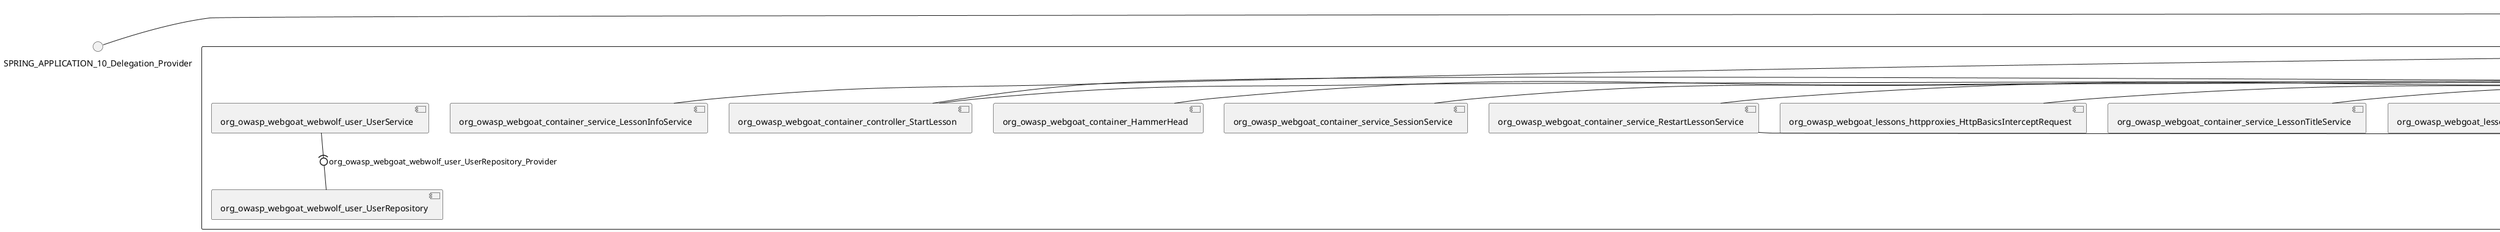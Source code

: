 @startuml
skinparam fixCircleLabelOverlapping true
skinparam componentStyle uml2
() SPRING_APPLICATION_10_Delegation_Provider
() SPRING_APPLICATION_11_Delegation_Provider
() SPRING_APPLICATION_12_Delegation_Provider
() SPRING_APPLICATION_13_Delegation_Provider
() SPRING_APPLICATION_14_Delegation_Provider
() SPRING_APPLICATION_15_Delegation_Provider
() SPRING_APPLICATION_16_Delegation_Provider
() SPRING_APPLICATION_2_Delegation_Provider
() SPRING_APPLICATION_3_Delegation_Provider
() SPRING_APPLICATION_4_Delegation_Provider
() SPRING_APPLICATION_5_Delegation_Provider
() SPRING_APPLICATION_6_Delegation_Provider
() SPRING_APPLICATION_7_Delegation_Provider
() SPRING_APPLICATION_8_Delegation_Provider
() SPRING_APPLICATION_9_Delegation_Provider
() SPRING_APPLICATION_BypassRestrictions_FieldRestrictions_POST_Delegation_Provider
() SPRING_APPLICATION_BypassRestrictions_frontendValidation_POST_Delegation_Provider
() SPRING_APPLICATION_ChromeDevTools_dummy_POST_Delegation_Provider
() SPRING_APPLICATION_ChromeDevTools_network_POST_Delegation_Provider
() SPRING_APPLICATION_CrossSiteScriptingStored_stored_xss_POST_Delegation_Provider
() SPRING_APPLICATION_CrossSiteScriptingStored_stored_xss_follow_up_POST_Delegation_Provider
() SPRING_APPLICATION_CrossSiteScripting_attack1_POST_Delegation_Provider
() SPRING_APPLICATION_CrossSiteScripting_attack3_POST_Delegation_Provider
() SPRING_APPLICATION_CrossSiteScripting_attack4_POST_Delegation_Provider
() SPRING_APPLICATION_CrossSiteScripting_attack5a_GET_Delegation_Provider
() SPRING_APPLICATION_CrossSiteScripting_attack6a_POST_Delegation_Provider
() SPRING_APPLICATION_CrossSiteScripting_dom_follow_up_POST_Delegation_Provider
() SPRING_APPLICATION_CrossSiteScripting_phone_home_xss_POST_Delegation_Provider
() SPRING_APPLICATION_CrossSiteScripting_quiz_GET_POST_Delegation_Provider
() SPRING_APPLICATION_Delegation_Provider
() SPRING_APPLICATION_GET_10_Delegation_Provider
() SPRING_APPLICATION_GET_11_Delegation_Provider
() SPRING_APPLICATION_GET_2_Delegation_Provider
() SPRING_APPLICATION_GET_3_Delegation_Provider
() SPRING_APPLICATION_GET_4_Delegation_Provider
() SPRING_APPLICATION_GET_5_Delegation_Provider
() SPRING_APPLICATION_GET_6_Delegation_Provider
() SPRING_APPLICATION_GET_7_Delegation_Provider
() SPRING_APPLICATION_GET_8_Delegation_Provider
() SPRING_APPLICATION_GET_9_Delegation_Provider
() SPRING_APPLICATION_GET_Delegation_Provider
() SPRING_APPLICATION_HtmlTampering_task_POST_Delegation_Provider
() SPRING_APPLICATION_HttpBasics_attack1_POST_Delegation_Provider
() SPRING_APPLICATION_HttpBasics_attack2_POST_Delegation_Provider
() SPRING_APPLICATION_IDOR_diff_attributes_POST_Delegation_Provider
() SPRING_APPLICATION_IDOR_login_POST_Delegation_Provider
() SPRING_APPLICATION_IDOR_profile_alt_path_POST_Delegation_Provider
() SPRING_APPLICATION_InsecureDeserialization_task_POST_Delegation_Provider
() SPRING_APPLICATION_InsecureLogin_Delegation_Provider
() SPRING_APPLICATION_JWT_decode_POST_Delegation_Provider
() SPRING_APPLICATION_JWT_jku_Delegation_Provider
() SPRING_APPLICATION_JWT_kid_Delegation_Provider
() SPRING_APPLICATION_JWT_quiz_GET_POST_Delegation_Provider
() SPRING_APPLICATION_JWT_refresh_Delegation_Provider
() SPRING_APPLICATION_JWT_secret_POST_Delegation_Provider
() SPRING_APPLICATION_JWT_votings_Delegation_Provider
() SPRING_APPLICATION_LogSpoofing_log_bleeding_POST_Delegation_Provider
() SPRING_APPLICATION_LogSpoofing_log_spoofing_POST_Delegation_Provider
() SPRING_APPLICATION_POST_10_Delegation_Provider
() SPRING_APPLICATION_POST_11_Delegation_Provider
() SPRING_APPLICATION_POST_12_Delegation_Provider
() SPRING_APPLICATION_POST_13_Delegation_Provider
() SPRING_APPLICATION_POST_14_Delegation_Provider
() SPRING_APPLICATION_POST_15_Delegation_Provider
() SPRING_APPLICATION_POST_16_Delegation_Provider
() SPRING_APPLICATION_POST_17_Delegation_Provider
() SPRING_APPLICATION_POST_18_Delegation_Provider
() SPRING_APPLICATION_POST_2_Delegation_Provider
() SPRING_APPLICATION_POST_3_Delegation_Provider
() SPRING_APPLICATION_POST_4_Delegation_Provider
() SPRING_APPLICATION_POST_5_Delegation_Provider
() SPRING_APPLICATION_POST_6_Delegation_Provider
() SPRING_APPLICATION_POST_7_Delegation_Provider
() SPRING_APPLICATION_POST_8_Delegation_Provider
() SPRING_APPLICATION_POST_9_Delegation_Provider
() SPRING_APPLICATION_POST_Delegation_Provider
() SPRING_APPLICATION_PUT_Delegation_Provider
() SPRING_APPLICATION_PasswordReset_ForgotPassword_create_password_reset_link_POST_Delegation_Provider
() SPRING_APPLICATION_PasswordReset_SecurityQuestions_POST_Delegation_Provider
() SPRING_APPLICATION_PasswordReset_reset_Delegation_Provider
() SPRING_APPLICATION_PasswordReset_simple_mail_reset_POST_Delegation_Provider
() SPRING_APPLICATION_PathTraversal_profile_picture_GET_Delegation_Provider
() SPRING_APPLICATION_PathTraversal_profile_picture_fix_GET_Delegation_Provider
() SPRING_APPLICATION_PathTraversal_profile_upload_POST_Delegation_Provider
() SPRING_APPLICATION_PathTraversal_profile_upload_fix_POST_Delegation_Provider
() SPRING_APPLICATION_PathTraversal_profile_upload_remove_user_input_POST_Delegation_Provider
() SPRING_APPLICATION_PathTraversal_random_POST_Delegation_Provider
() SPRING_APPLICATION_PathTraversal_random_picture_GET_Delegation_Provider
() SPRING_APPLICATION_PathTraversal_zip_slip_Delegation_Provider
() SPRING_APPLICATION_SSRF_task1_POST_Delegation_Provider
() SPRING_APPLICATION_SSRF_task2_POST_Delegation_Provider
() SPRING_APPLICATION_SecurePasswords_assignment_POST_Delegation_Provider
() SPRING_APPLICATION_SqlInjectionAdvanced_attack6a_POST_Delegation_Provider
() SPRING_APPLICATION_SqlInjectionAdvanced_attack6b_POST_Delegation_Provider
() SPRING_APPLICATION_SqlInjectionAdvanced_challenge_Login_POST_Delegation_Provider
() SPRING_APPLICATION_SqlInjectionAdvanced_challenge_PUT_Delegation_Provider
() SPRING_APPLICATION_SqlInjectionAdvanced_quiz_GET_POST_Delegation_Provider
() SPRING_APPLICATION_SqlInjectionMitigations_attack10a_POST_Delegation_Provider
() SPRING_APPLICATION_SqlInjectionMitigations_attack10b_POST_Delegation_Provider
() SPRING_APPLICATION_SqlInjectionMitigations_attack12a_POST_Delegation_Provider
() SPRING_APPLICATION_SqlInjectionMitigations_servers_GET_Delegation_Provider
() SPRING_APPLICATION_SqlInjection_assignment5a_POST_Delegation_Provider
() SPRING_APPLICATION_SqlInjection_assignment5b_POST_Delegation_Provider
() SPRING_APPLICATION_SqlInjection_attack10_POST_Delegation_Provider
() SPRING_APPLICATION_SqlInjection_attack2_POST_Delegation_Provider
() SPRING_APPLICATION_SqlInjection_attack3_POST_Delegation_Provider
() SPRING_APPLICATION_SqlInjection_attack4_POST_Delegation_Provider
() SPRING_APPLICATION_SqlInjection_attack5_POST_Delegation_Provider
() SPRING_APPLICATION_SqlInjection_attack8_POST_Delegation_Provider
() SPRING_APPLICATION_SqlInjection_attack9_POST_Delegation_Provider
() SPRING_APPLICATION_SqlOnlyInputValidationOnKeywords_attack_POST_Delegation_Provider
() SPRING_APPLICATION_SqlOnlyInputValidation_attack_POST_Delegation_Provider
() SPRING_APPLICATION_VulnerableComponents_attack1_POST_Delegation_Provider
() SPRING_APPLICATION_WebWolf_GET_Delegation_Provider
() SPRING_APPLICATION_WebWolf_landing_Delegation_Provider
() SPRING_APPLICATION_WebWolf_mail_Delegation_Provider
() SPRING_APPLICATION_challenge_1_POST_Delegation_Provider
() SPRING_APPLICATION_challenge_5_POST_Delegation_Provider
() SPRING_APPLICATION_challenge_7_Delegation_Provider
() SPRING_APPLICATION_challenge_8_Delegation_Provider
() SPRING_APPLICATION_challenge_logo_Delegation_Provider
() SPRING_APPLICATION_cia_quiz_GET_POST_Delegation_Provider
() SPRING_APPLICATION_clientSideFiltering_attack1_POST_Delegation_Provider
() SPRING_APPLICATION_clientSideFiltering_challenge_store_coupons_GET_Delegation_Provider
() SPRING_APPLICATION_clientSideFiltering_getItForFree_POST_Delegation_Provider
() SPRING_APPLICATION_clientSideFiltering_salaries_GET_Delegation_Provider
() SPRING_APPLICATION_crypto_encoding_basic_auth_POST_Delegation_Provider
() SPRING_APPLICATION_crypto_encoding_xor_POST_Delegation_Provider
() SPRING_APPLICATION_crypto_hashing_POST_Delegation_Provider
() SPRING_APPLICATION_crypto_secure_defaults_POST_Delegation_Provider
() SPRING_APPLICATION_crypto_signing_verify_POST_Delegation_Provider
() SPRING_APPLICATION_csrf_feedback_message_POST_Delegation_Provider
() SPRING_APPLICATION_csrf_review_POST_Delegation_Provider
() SPRING_APPLICATION_files_GET_Delegation_Provider
() SPRING_APPLICATION_fileupload_POST_Delegation_Provider
() SPRING_APPLICATION_jwt_Delegation_Provider
() SPRING_APPLICATION_landing_Delegation_Provider
() SPRING_APPLICATION_lesson_template_Delegation_Provider
() SPRING_APPLICATION_login_oauth_mvc_GET_Delegation_Provider
() SPRING_APPLICATION_mail_DELETE_GET_POST_Delegation_Provider
() SPRING_APPLICATION_register_mvc_POST_Delegation_Provider
() SPRING_APPLICATION_registration_GET_Delegation_Provider
() SPRING_APPLICATION_requests_GET_Delegation_Provider
() SPRING_APPLICATION_scoreboard_data_GET_Delegation_Provider
() SPRING_APPLICATION_server_directory_GET_Delegation_Provider
() SPRING_APPLICATION_service_debug_labels_mvc_Delegation_Provider
() SPRING_APPLICATION_service_lessonoverview_mvc_Delegation_Provider
() SPRING_APPLICATION_xxe_comments_GET_Delegation_Provider
rectangle System {
[org_owasp_webgoat_container_HammerHead] [[webgoat-webgoat.repository#_F4e7tEC-Ee-9VpkORLmShg]]
[org_owasp_webgoat_container_WebWolfRedirect] [[webgoat-webgoat.repository#_F4e7tEC-Ee-9VpkORLmShg]]
[org_owasp_webgoat_container_controller_StartLesson] [[webgoat-webgoat.repository#_F4e7tEC-Ee-9VpkORLmShg]]
[org_owasp_webgoat_container_controller_Welcome] [[webgoat-webgoat.repository#_F4e7tEC-Ee-9VpkORLmShg]]
[org_owasp_webgoat_container_i18n_PluginMessages_Provider] [[webgoat-webgoat.repository#_F4e7tEC-Ee-9VpkORLmShg]]
[org_owasp_webgoat_container_report_ReportCardController] [[webgoat-webgoat.repository#_F4e7tEC-Ee-9VpkORLmShg]]
[org_owasp_webgoat_container_service_EnvironmentService] [[webgoat-webgoat.repository#_F4e7tEC-Ee-9VpkORLmShg]]
[org_owasp_webgoat_container_service_HintService] [[webgoat-webgoat.repository#_F4e7tEC-Ee-9VpkORLmShg]]
[org_owasp_webgoat_container_service_LabelDebugService] [[webgoat-webgoat.repository#_F4e7tEC-Ee-9VpkORLmShg]]
[org_owasp_webgoat_container_service_LabelService] [[webgoat-webgoat.repository#_F4e7tEC-Ee-9VpkORLmShg]]
[org_owasp_webgoat_container_service_LessonInfoService] [[webgoat-webgoat.repository#_F4e7tEC-Ee-9VpkORLmShg]]
[org_owasp_webgoat_container_service_LessonMenuService] [[webgoat-webgoat.repository#_F4e7tEC-Ee-9VpkORLmShg]]
[org_owasp_webgoat_container_service_LessonProgressService] [[webgoat-webgoat.repository#_F4e7tEC-Ee-9VpkORLmShg]]
[org_owasp_webgoat_container_service_LessonTitleService] [[webgoat-webgoat.repository#_F4e7tEC-Ee-9VpkORLmShg]]
[org_owasp_webgoat_container_service_RestartLessonService] [[webgoat-webgoat.repository#_F4e7tEC-Ee-9VpkORLmShg]]
[org_owasp_webgoat_container_service_SessionService] [[webgoat-webgoat.repository#_F4e7tEC-Ee-9VpkORLmShg]]
[org_owasp_webgoat_container_session_UserSessionData_Provider] [[webgoat-webgoat.repository#_F4e7tEC-Ee-9VpkORLmShg]]
[org_owasp_webgoat_container_session_WebSession_Provider] [[webgoat-webgoat.repository#_F4e7tEC-Ee-9VpkORLmShg]]
[org_owasp_webgoat_container_users_RegistrationController] [[webgoat-webgoat.repository#_F4e7tEC-Ee-9VpkORLmShg]]
[org_owasp_webgoat_container_users_Scoreboard] [[webgoat-webgoat.repository#_F4e7tEC-Ee-9VpkORLmShg]]
[org_owasp_webgoat_container_users_UserProgressRepository] [[webgoat-webgoat.repository#_F4e7tEC-Ee-9VpkORLmShg]]
[org_owasp_webgoat_container_users_UserRepository] [[webgoat-webgoat.repository#_F4e7tEC-Ee-9VpkORLmShg]]
[org_owasp_webgoat_container_users_UserService] [[webgoat-webgoat.repository#_F4e7tEC-Ee-9VpkORLmShg]]
[org_owasp_webgoat_lessons_authbypass_VerifyAccount] [[webgoat-webgoat.repository#_F4e7tEC-Ee-9VpkORLmShg]]
[org_owasp_webgoat_lessons_bypassrestrictions_BypassRestrictionsFieldRestrictions] [[webgoat-webgoat.repository#_F4e7tEC-Ee-9VpkORLmShg]]
[org_owasp_webgoat_lessons_bypassrestrictions_BypassRestrictionsFrontendValidation] [[webgoat-webgoat.repository#_F4e7tEC-Ee-9VpkORLmShg]]
[org_owasp_webgoat_lessons_challenges_FlagController] [[webgoat-webgoat.repository#_F4e7tEC-Ee-9VpkORLmShg]]
[org_owasp_webgoat_lessons_challenges_challenge1_Assignment1] [[webgoat-webgoat.repository#_F4e7tEC-Ee-9VpkORLmShg]]
[org_owasp_webgoat_lessons_challenges_challenge1_ImageServlet] [[webgoat-webgoat.repository#_F4e7tEC-Ee-9VpkORLmShg]]
[org_owasp_webgoat_lessons_challenges_challenge5_Assignment5] [[webgoat-webgoat.repository#_F4e7tEC-Ee-9VpkORLmShg]]
[org_owasp_webgoat_lessons_challenges_challenge7_Assignment7] [[webgoat-webgoat.repository#_F4e7tEC-Ee-9VpkORLmShg]]
[org_owasp_webgoat_lessons_challenges_challenge8_Assignment8] [[webgoat-webgoat.repository#_F4e7tEC-Ee-9VpkORLmShg]]
[org_owasp_webgoat_lessons_chromedevtools_NetworkDummy] [[webgoat-webgoat.repository#_F4e7tEC-Ee-9VpkORLmShg]]
[org_owasp_webgoat_lessons_chromedevtools_NetworkLesson] [[webgoat-webgoat.repository#_F4e7tEC-Ee-9VpkORLmShg]]
[org_owasp_webgoat_lessons_cia_CIAQuiz] [[webgoat-webgoat.repository#_F4e7tEC-Ee-9VpkORLmShg]]
[org_owasp_webgoat_lessons_clientsidefiltering_ClientSideFilteringAssignment] [[webgoat-webgoat.repository#_F4e7tEC-Ee-9VpkORLmShg]]
[org_owasp_webgoat_lessons_clientsidefiltering_ClientSideFilteringFreeAssignment] [[webgoat-webgoat.repository#_F4e7tEC-Ee-9VpkORLmShg]]
[org_owasp_webgoat_lessons_clientsidefiltering_Salaries] [[webgoat-webgoat.repository#_F4e7tEC-Ee-9VpkORLmShg]]
[org_owasp_webgoat_lessons_clientsidefiltering_ShopEndpoint] [[webgoat-webgoat.repository#_F4e7tEC-Ee-9VpkORLmShg]]
[org_owasp_webgoat_lessons_cryptography_EncodingAssignment] [[webgoat-webgoat.repository#_F4e7tEC-Ee-9VpkORLmShg]]
[org_owasp_webgoat_lessons_cryptography_HashingAssignment] [[webgoat-webgoat.repository#_F4e7tEC-Ee-9VpkORLmShg]]
[org_owasp_webgoat_lessons_cryptography_SecureDefaultsAssignment] [[webgoat-webgoat.repository#_F4e7tEC-Ee-9VpkORLmShg]]
[org_owasp_webgoat_lessons_cryptography_SigningAssignment] [[webgoat-webgoat.repository#_F4e7tEC-Ee-9VpkORLmShg]]
[org_owasp_webgoat_lessons_cryptography_XOREncodingAssignment] [[webgoat-webgoat.repository#_F4e7tEC-Ee-9VpkORLmShg]]
[org_owasp_webgoat_lessons_csrf_CSRFConfirmFlag1] [[webgoat-webgoat.repository#_F4e7tEC-Ee-9VpkORLmShg]]
[org_owasp_webgoat_lessons_csrf_CSRFFeedback] [[webgoat-webgoat.repository#_F4e7tEC-Ee-9VpkORLmShg]]
[org_owasp_webgoat_lessons_csrf_CSRFGetFlag] [[webgoat-webgoat.repository#_F4e7tEC-Ee-9VpkORLmShg]]
[org_owasp_webgoat_lessons_csrf_CSRFLogin] [[webgoat-webgoat.repository#_F4e7tEC-Ee-9VpkORLmShg]]
[org_owasp_webgoat_lessons_csrf_ForgedReviews] [[webgoat-webgoat.repository#_F4e7tEC-Ee-9VpkORLmShg]]
[org_owasp_webgoat_lessons_csrf_ObjectMapper_Provider] [[webgoat-webgoat.repository#_F4e7tEC-Ee-9VpkORLmShg]]
[org_owasp_webgoat_lessons_deserialization_InsecureDeserializationTask] [[webgoat-webgoat.repository#_F4e7tEC-Ee-9VpkORLmShg]]
[org_owasp_webgoat_lessons_hijacksession_HijackSessionAssignment] [[webgoat-webgoat.repository#_F4e7tEC-Ee-9VpkORLmShg]]
[org_owasp_webgoat_lessons_hijacksession_cas_HijackSessionAuthenticationProvider] [[webgoat-webgoat.repository#_F4e7tEC-Ee-9VpkORLmShg]]
[org_owasp_webgoat_lessons_htmltampering_HtmlTamperingTask] [[webgoat-webgoat.repository#_F4e7tEC-Ee-9VpkORLmShg]]
[org_owasp_webgoat_lessons_httpbasics_HttpBasicsLesson] [[webgoat-webgoat.repository#_F4e7tEC-Ee-9VpkORLmShg]]
[org_owasp_webgoat_lessons_httpbasics_HttpBasicsQuiz] [[webgoat-webgoat.repository#_F4e7tEC-Ee-9VpkORLmShg]]
[org_owasp_webgoat_lessons_httpproxies_HttpBasicsInterceptRequest] [[webgoat-webgoat.repository#_F4e7tEC-Ee-9VpkORLmShg]]
[org_owasp_webgoat_lessons_idor_IDORDiffAttributes] [[webgoat-webgoat.repository#_F4e7tEC-Ee-9VpkORLmShg]]
[org_owasp_webgoat_lessons_idor_IDOREditOtherProfile] [[webgoat-webgoat.repository#_F4e7tEC-Ee-9VpkORLmShg]]
[org_owasp_webgoat_lessons_idor_IDORLogin] [[webgoat-webgoat.repository#_F4e7tEC-Ee-9VpkORLmShg]]
[org_owasp_webgoat_lessons_idor_IDORViewOtherProfile] [[webgoat-webgoat.repository#_F4e7tEC-Ee-9VpkORLmShg]]
[org_owasp_webgoat_lessons_idor_IDORViewOwnProfile] [[webgoat-webgoat.repository#_F4e7tEC-Ee-9VpkORLmShg]]
[org_owasp_webgoat_lessons_idor_IDORViewOwnProfileAltUrl] [[webgoat-webgoat.repository#_F4e7tEC-Ee-9VpkORLmShg]]
[org_owasp_webgoat_lessons_insecurelogin_InsecureLoginTask] [[webgoat-webgoat.repository#_F4e7tEC-Ee-9VpkORLmShg]]
[org_owasp_webgoat_lessons_jwt_JWTDecodeEndpoint] [[webgoat-webgoat.repository#_F4e7tEC-Ee-9VpkORLmShg]]
[org_owasp_webgoat_lessons_jwt_JWTQuiz] [[webgoat-webgoat.repository#_F4e7tEC-Ee-9VpkORLmShg]]
[org_owasp_webgoat_lessons_jwt_JWTRefreshEndpoint] [[webgoat-webgoat.repository#_F4e7tEC-Ee-9VpkORLmShg]]
[org_owasp_webgoat_lessons_jwt_JWTSecretKeyEndpoint] [[webgoat-webgoat.repository#_F4e7tEC-Ee-9VpkORLmShg]]
[org_owasp_webgoat_lessons_jwt_JWTVotesEndpoint] [[webgoat-webgoat.repository#_F4e7tEC-Ee-9VpkORLmShg]]
[org_owasp_webgoat_lessons_jwt_claimmisuse_JWTHeaderJKUEndpoint] [[webgoat-webgoat.repository#_F4e7tEC-Ee-9VpkORLmShg]]
[org_owasp_webgoat_lessons_jwt_claimmisuse_JWTHeaderKIDEndpoint] [[webgoat-webgoat.repository#_F4e7tEC-Ee-9VpkORLmShg]]
[org_owasp_webgoat_lessons_lessontemplate_SampleAttack] [[webgoat-webgoat.repository#_F4e7tEC-Ee-9VpkORLmShg]]
[org_owasp_webgoat_lessons_logging_LogBleedingTask] [[webgoat-webgoat.repository#_F4e7tEC-Ee-9VpkORLmShg]]
[org_owasp_webgoat_lessons_logging_LogSpoofingTask] [[webgoat-webgoat.repository#_F4e7tEC-Ee-9VpkORLmShg]]
[org_owasp_webgoat_lessons_missingac_MissingFunctionACHiddenMenus] [[webgoat-webgoat.repository#_F4e7tEC-Ee-9VpkORLmShg]]
[org_owasp_webgoat_lessons_missingac_MissingFunctionACUsers] [[webgoat-webgoat.repository#_F4e7tEC-Ee-9VpkORLmShg]]
[org_owasp_webgoat_lessons_missingac_MissingFunctionACYourHash] [[webgoat-webgoat.repository#_F4e7tEC-Ee-9VpkORLmShg]]
[org_owasp_webgoat_lessons_missingac_MissingFunctionACYourHashAdmin] [[webgoat-webgoat.repository#_F4e7tEC-Ee-9VpkORLmShg]]
[org_owasp_webgoat_lessons_passwordreset_QuestionsAssignment] [[webgoat-webgoat.repository#_F4e7tEC-Ee-9VpkORLmShg]]
[org_owasp_webgoat_lessons_passwordreset_ResetLinkAssignment] [[webgoat-webgoat.repository#_F4e7tEC-Ee-9VpkORLmShg]]
[org_owasp_webgoat_lessons_passwordreset_ResetLinkAssignmentForgotPassword] [[webgoat-webgoat.repository#_F4e7tEC-Ee-9VpkORLmShg]]
[org_owasp_webgoat_lessons_passwordreset_SecurityQuestionAssignment] [[webgoat-webgoat.repository#_F4e7tEC-Ee-9VpkORLmShg]]
[org_owasp_webgoat_lessons_passwordreset_SimpleMailAssignment] [[webgoat-webgoat.repository#_F4e7tEC-Ee-9VpkORLmShg]]
[org_owasp_webgoat_lessons_passwordreset_TriedQuestions] [[webgoat-webgoat.repository#_F4e7tEC-Ee-9VpkORLmShg]]
[org_owasp_webgoat_lessons_pathtraversal_ProfileUpload] [[webgoat-webgoat.repository#_F4e7tEC-Ee-9VpkORLmShg]]
[org_owasp_webgoat_lessons_pathtraversal_ProfileUploadFix] [[webgoat-webgoat.repository#_F4e7tEC-Ee-9VpkORLmShg]]
[org_owasp_webgoat_lessons_pathtraversal_ProfileUploadRemoveUserInput] [[webgoat-webgoat.repository#_F4e7tEC-Ee-9VpkORLmShg]]
[org_owasp_webgoat_lessons_pathtraversal_ProfileUploadRetrieval] [[webgoat-webgoat.repository#_F4e7tEC-Ee-9VpkORLmShg]]
[org_owasp_webgoat_lessons_pathtraversal_ProfileZipSlip] [[webgoat-webgoat.repository#_F4e7tEC-Ee-9VpkORLmShg]]
[org_owasp_webgoat_lessons_securepasswords_SecurePasswordsAssignment] [[webgoat-webgoat.repository#_F4e7tEC-Ee-9VpkORLmShg]]
[org_owasp_webgoat_lessons_spoofcookie_SpoofCookieAssignment] [[webgoat-webgoat.repository#_F4e7tEC-Ee-9VpkORLmShg]]
[org_owasp_webgoat_lessons_sqlinjection_advanced_SqlInjectionChallenge] [[webgoat-webgoat.repository#_F4e7tEC-Ee-9VpkORLmShg]]
[org_owasp_webgoat_lessons_sqlinjection_advanced_SqlInjectionChallengeLogin] [[webgoat-webgoat.repository#_F4e7tEC-Ee-9VpkORLmShg]]
[org_owasp_webgoat_lessons_sqlinjection_advanced_SqlInjectionLesson6a] [[webgoat-webgoat.repository#_F4e7tEC-Ee-9VpkORLmShg]]
[org_owasp_webgoat_lessons_sqlinjection_advanced_SqlInjectionLesson6b] [[webgoat-webgoat.repository#_F4e7tEC-Ee-9VpkORLmShg]]
[org_owasp_webgoat_lessons_sqlinjection_advanced_SqlInjectionQuiz] [[webgoat-webgoat.repository#_F4e7tEC-Ee-9VpkORLmShg]]
[org_owasp_webgoat_lessons_sqlinjection_introduction_SqlInjectionLesson10] [[webgoat-webgoat.repository#_F4e7tEC-Ee-9VpkORLmShg]]
[org_owasp_webgoat_lessons_sqlinjection_introduction_SqlInjectionLesson2] [[webgoat-webgoat.repository#_F4e7tEC-Ee-9VpkORLmShg]]
[org_owasp_webgoat_lessons_sqlinjection_introduction_SqlInjectionLesson3] [[webgoat-webgoat.repository#_F4e7tEC-Ee-9VpkORLmShg]]
[org_owasp_webgoat_lessons_sqlinjection_introduction_SqlInjectionLesson4] [[webgoat-webgoat.repository#_F4e7tEC-Ee-9VpkORLmShg]]
[org_owasp_webgoat_lessons_sqlinjection_introduction_SqlInjectionLesson5] [[webgoat-webgoat.repository#_F4e7tEC-Ee-9VpkORLmShg]]
[org_owasp_webgoat_lessons_sqlinjection_introduction_SqlInjectionLesson5a] [[webgoat-webgoat.repository#_F4e7tEC-Ee-9VpkORLmShg]]
[org_owasp_webgoat_lessons_sqlinjection_introduction_SqlInjectionLesson5b] [[webgoat-webgoat.repository#_F4e7tEC-Ee-9VpkORLmShg]]
[org_owasp_webgoat_lessons_sqlinjection_introduction_SqlInjectionLesson8] [[webgoat-webgoat.repository#_F4e7tEC-Ee-9VpkORLmShg]]
[org_owasp_webgoat_lessons_sqlinjection_introduction_SqlInjectionLesson9] [[webgoat-webgoat.repository#_F4e7tEC-Ee-9VpkORLmShg]]
[org_owasp_webgoat_lessons_sqlinjection_mitigation_Servers] [[webgoat-webgoat.repository#_F4e7tEC-Ee-9VpkORLmShg]]
[org_owasp_webgoat_lessons_sqlinjection_mitigation_SqlInjectionLesson10a] [[webgoat-webgoat.repository#_F4e7tEC-Ee-9VpkORLmShg]]
[org_owasp_webgoat_lessons_sqlinjection_mitigation_SqlInjectionLesson10b] [[webgoat-webgoat.repository#_F4e7tEC-Ee-9VpkORLmShg]]
[org_owasp_webgoat_lessons_sqlinjection_mitigation_SqlInjectionLesson13] [[webgoat-webgoat.repository#_F4e7tEC-Ee-9VpkORLmShg]]
[org_owasp_webgoat_lessons_sqlinjection_mitigation_SqlOnlyInputValidation] [[webgoat-webgoat.repository#_F4e7tEC-Ee-9VpkORLmShg]]
[org_owasp_webgoat_lessons_sqlinjection_mitigation_SqlOnlyInputValidationOnKeywords] [[webgoat-webgoat.repository#_F4e7tEC-Ee-9VpkORLmShg]]
[org_owasp_webgoat_lessons_ssrf_SSRFTask1] [[webgoat-webgoat.repository#_F4e7tEC-Ee-9VpkORLmShg]]
[org_owasp_webgoat_lessons_ssrf_SSRFTask2] [[webgoat-webgoat.repository#_F4e7tEC-Ee-9VpkORLmShg]]
[org_owasp_webgoat_lessons_vulnerablecomponents_VulnerableComponentsLesson] [[webgoat-webgoat.repository#_F4e7tEC-Ee-9VpkORLmShg]]
[org_owasp_webgoat_lessons_webwolfintroduction_LandingAssignment] [[webgoat-webgoat.repository#_F4e7tEC-Ee-9VpkORLmShg]]
[org_owasp_webgoat_lessons_webwolfintroduction_MailAssignment] [[webgoat-webgoat.repository#_F4e7tEC-Ee-9VpkORLmShg]]
[org_owasp_webgoat_lessons_xss_CrossSiteScriptingLesson1] [[webgoat-webgoat.repository#_F4e7tEC-Ee-9VpkORLmShg]]
[org_owasp_webgoat_lessons_xss_CrossSiteScriptingLesson3] [[webgoat-webgoat.repository#_F4e7tEC-Ee-9VpkORLmShg]]
[org_owasp_webgoat_lessons_xss_CrossSiteScriptingLesson4] [[webgoat-webgoat.repository#_F4e7tEC-Ee-9VpkORLmShg]]
[org_owasp_webgoat_lessons_xss_CrossSiteScriptingLesson5a] [[webgoat-webgoat.repository#_F4e7tEC-Ee-9VpkORLmShg]]
[org_owasp_webgoat_lessons_xss_CrossSiteScriptingLesson6a] [[webgoat-webgoat.repository#_F4e7tEC-Ee-9VpkORLmShg]]
[org_owasp_webgoat_lessons_xss_CrossSiteScriptingQuiz] [[webgoat-webgoat.repository#_F4e7tEC-Ee-9VpkORLmShg]]
[org_owasp_webgoat_lessons_xss_DOMCrossSiteScripting] [[webgoat-webgoat.repository#_F4e7tEC-Ee-9VpkORLmShg]]
[org_owasp_webgoat_lessons_xss_DOMCrossSiteScriptingVerifier] [[webgoat-webgoat.repository#_F4e7tEC-Ee-9VpkORLmShg]]
[org_owasp_webgoat_lessons_xss_stored_StoredCrossSiteScriptingVerifier] [[webgoat-webgoat.repository#_F4e7tEC-Ee-9VpkORLmShg]]
[org_owasp_webgoat_lessons_xss_stored_StoredXssComments] [[webgoat-webgoat.repository#_F4e7tEC-Ee-9VpkORLmShg]]
[org_owasp_webgoat_lessons_xxe_BlindSendFileAssignment] [[webgoat-webgoat.repository#_F4e7tEC-Ee-9VpkORLmShg]]
[org_owasp_webgoat_lessons_xxe_CommentsCache] [[webgoat-webgoat.repository#_F4e7tEC-Ee-9VpkORLmShg]]
[org_owasp_webgoat_lessons_xxe_CommentsEndpoint] [[webgoat-webgoat.repository#_F4e7tEC-Ee-9VpkORLmShg]]
[org_owasp_webgoat_lessons_xxe_ContentTypeAssignment] [[webgoat-webgoat.repository#_F4e7tEC-Ee-9VpkORLmShg]]
[org_owasp_webgoat_lessons_xxe_SimpleXXE] [[webgoat-webgoat.repository#_F4e7tEC-Ee-9VpkORLmShg]]
[org_owasp_webgoat_webwolf_FileServer] [[webgoat-webgoat.repository#_F4e7tEC-Ee-9VpkORLmShg]]
[org_owasp_webgoat_webwolf_jwt_JWTController] [[webgoat-webgoat.repository#_F4e7tEC-Ee-9VpkORLmShg]]
[org_owasp_webgoat_webwolf_mailbox_MailboxController] [[webgoat-webgoat.repository#_F4e7tEC-Ee-9VpkORLmShg]]
[org_owasp_webgoat_webwolf_mailbox_MailboxRepository] [[webgoat-webgoat.repository#_F4e7tEC-Ee-9VpkORLmShg]]
[org_owasp_webgoat_webwolf_requests_LandingPage] [[webgoat-webgoat.repository#_F4e7tEC-Ee-9VpkORLmShg]]
[org_owasp_webgoat_webwolf_requests_Requests] [[webgoat-webgoat.repository#_F4e7tEC-Ee-9VpkORLmShg]]
[org_owasp_webgoat_webwolf_user_UserRepository] [[webgoat-webgoat.repository#_F4e7tEC-Ee-9VpkORLmShg]]
[org_owasp_webgoat_webwolf_user_UserService] [[webgoat-webgoat.repository#_F4e7tEC-Ee-9VpkORLmShg]]
port SPRING_APPLICATION_10_Provider
SPRING_APPLICATION_10_Delegation_Provider - SPRING_APPLICATION_10_Provider
SPRING_APPLICATION_10_Provider - [org_owasp_webgoat_lessons_cryptography_SigningAssignment]
port SPRING_APPLICATION_11_Provider
SPRING_APPLICATION_11_Delegation_Provider - SPRING_APPLICATION_11_Provider
SPRING_APPLICATION_11_Provider - [org_owasp_webgoat_container_controller_StartLesson]
port SPRING_APPLICATION_12_Provider
SPRING_APPLICATION_12_Delegation_Provider - SPRING_APPLICATION_12_Provider
SPRING_APPLICATION_12_Provider - [org_owasp_webgoat_container_service_LessonInfoService]
port SPRING_APPLICATION_13_Provider
SPRING_APPLICATION_13_Delegation_Provider - SPRING_APPLICATION_13_Provider
SPRING_APPLICATION_13_Provider - [org_owasp_webgoat_container_HammerHead]
port SPRING_APPLICATION_14_Provider
SPRING_APPLICATION_14_Delegation_Provider - SPRING_APPLICATION_14_Provider
SPRING_APPLICATION_14_Provider - [org_owasp_webgoat_container_controller_StartLesson]
port SPRING_APPLICATION_15_Provider
SPRING_APPLICATION_15_Delegation_Provider - SPRING_APPLICATION_15_Provider
SPRING_APPLICATION_15_Provider - [org_owasp_webgoat_webwolf_FileServer]
port SPRING_APPLICATION_16_Provider
SPRING_APPLICATION_16_Delegation_Provider - SPRING_APPLICATION_16_Provider
SPRING_APPLICATION_16_Provider - [org_owasp_webgoat_container_service_LabelDebugService]
port SPRING_APPLICATION_2_Provider
SPRING_APPLICATION_2_Delegation_Provider - SPRING_APPLICATION_2_Provider
SPRING_APPLICATION_2_Provider - [org_owasp_webgoat_lessons_jwt_JWTSecretKeyEndpoint]
port SPRING_APPLICATION_3_Provider
SPRING_APPLICATION_3_Delegation_Provider - SPRING_APPLICATION_3_Provider
SPRING_APPLICATION_3_Provider - [org_owasp_webgoat_lessons_xxe_SimpleXXE]
port SPRING_APPLICATION_4_Provider
SPRING_APPLICATION_4_Delegation_Provider - SPRING_APPLICATION_4_Provider
SPRING_APPLICATION_4_Provider - [org_owasp_webgoat_lessons_cryptography_HashingAssignment]
port SPRING_APPLICATION_5_Provider
SPRING_APPLICATION_5_Delegation_Provider - SPRING_APPLICATION_5_Provider
SPRING_APPLICATION_5_Provider - [org_owasp_webgoat_container_service_SessionService]
port SPRING_APPLICATION_6_Provider
SPRING_APPLICATION_6_Delegation_Provider - SPRING_APPLICATION_6_Provider
SPRING_APPLICATION_6_Provider - [org_owasp_webgoat_container_service_RestartLessonService]
port SPRING_APPLICATION_7_Provider
SPRING_APPLICATION_7_Delegation_Provider - SPRING_APPLICATION_7_Provider
SPRING_APPLICATION_7_Provider - [org_owasp_webgoat_lessons_httpproxies_HttpBasicsInterceptRequest]
port SPRING_APPLICATION_8_Provider
SPRING_APPLICATION_8_Delegation_Provider - SPRING_APPLICATION_8_Provider
SPRING_APPLICATION_8_Provider - [org_owasp_webgoat_container_service_LessonTitleService]
port SPRING_APPLICATION_9_Provider
SPRING_APPLICATION_9_Delegation_Provider - SPRING_APPLICATION_9_Provider
SPRING_APPLICATION_9_Provider - [org_owasp_webgoat_lessons_cryptography_HashingAssignment]
port SPRING_APPLICATION_BypassRestrictions_FieldRestrictions_POST_Provider
SPRING_APPLICATION_BypassRestrictions_FieldRestrictions_POST_Delegation_Provider - SPRING_APPLICATION_BypassRestrictions_FieldRestrictions_POST_Provider
SPRING_APPLICATION_BypassRestrictions_FieldRestrictions_POST_Provider - [org_owasp_webgoat_lessons_bypassrestrictions_BypassRestrictionsFieldRestrictions]
port SPRING_APPLICATION_BypassRestrictions_frontendValidation_POST_Provider
SPRING_APPLICATION_BypassRestrictions_frontendValidation_POST_Delegation_Provider - SPRING_APPLICATION_BypassRestrictions_frontendValidation_POST_Provider
SPRING_APPLICATION_BypassRestrictions_frontendValidation_POST_Provider - [org_owasp_webgoat_lessons_bypassrestrictions_BypassRestrictionsFrontendValidation]
port SPRING_APPLICATION_ChromeDevTools_dummy_POST_Provider
SPRING_APPLICATION_ChromeDevTools_dummy_POST_Delegation_Provider - SPRING_APPLICATION_ChromeDevTools_dummy_POST_Provider
SPRING_APPLICATION_ChromeDevTools_dummy_POST_Provider - [org_owasp_webgoat_lessons_chromedevtools_NetworkDummy]
port SPRING_APPLICATION_ChromeDevTools_network_POST_Provider
SPRING_APPLICATION_ChromeDevTools_network_POST_Delegation_Provider - SPRING_APPLICATION_ChromeDevTools_network_POST_Provider
SPRING_APPLICATION_ChromeDevTools_network_POST_Provider - [org_owasp_webgoat_lessons_chromedevtools_NetworkLesson]
port SPRING_APPLICATION_CrossSiteScriptingStored_stored_xss_POST_Provider
SPRING_APPLICATION_CrossSiteScriptingStored_stored_xss_POST_Delegation_Provider - SPRING_APPLICATION_CrossSiteScriptingStored_stored_xss_POST_Provider
SPRING_APPLICATION_CrossSiteScriptingStored_stored_xss_POST_Provider - [org_owasp_webgoat_lessons_xss_stored_StoredXssComments]
port SPRING_APPLICATION_CrossSiteScriptingStored_stored_xss_follow_up_POST_Provider
SPRING_APPLICATION_CrossSiteScriptingStored_stored_xss_follow_up_POST_Delegation_Provider - SPRING_APPLICATION_CrossSiteScriptingStored_stored_xss_follow_up_POST_Provider
SPRING_APPLICATION_CrossSiteScriptingStored_stored_xss_follow_up_POST_Provider - [org_owasp_webgoat_lessons_xss_stored_StoredCrossSiteScriptingVerifier]
port SPRING_APPLICATION_CrossSiteScripting_attack1_POST_Provider
SPRING_APPLICATION_CrossSiteScripting_attack1_POST_Delegation_Provider - SPRING_APPLICATION_CrossSiteScripting_attack1_POST_Provider
SPRING_APPLICATION_CrossSiteScripting_attack1_POST_Provider - [org_owasp_webgoat_lessons_xss_CrossSiteScriptingLesson1]
port SPRING_APPLICATION_CrossSiteScripting_attack3_POST_Provider
SPRING_APPLICATION_CrossSiteScripting_attack3_POST_Delegation_Provider - SPRING_APPLICATION_CrossSiteScripting_attack3_POST_Provider
SPRING_APPLICATION_CrossSiteScripting_attack3_POST_Provider - [org_owasp_webgoat_lessons_xss_CrossSiteScriptingLesson3]
port SPRING_APPLICATION_CrossSiteScripting_attack4_POST_Provider
SPRING_APPLICATION_CrossSiteScripting_attack4_POST_Delegation_Provider - SPRING_APPLICATION_CrossSiteScripting_attack4_POST_Provider
SPRING_APPLICATION_CrossSiteScripting_attack4_POST_Provider - [org_owasp_webgoat_lessons_xss_CrossSiteScriptingLesson4]
port SPRING_APPLICATION_CrossSiteScripting_attack5a_GET_Provider
SPRING_APPLICATION_CrossSiteScripting_attack5a_GET_Delegation_Provider - SPRING_APPLICATION_CrossSiteScripting_attack5a_GET_Provider
SPRING_APPLICATION_CrossSiteScripting_attack5a_GET_Provider - [org_owasp_webgoat_lessons_xss_CrossSiteScriptingLesson5a]
port SPRING_APPLICATION_CrossSiteScripting_attack6a_POST_Provider
SPRING_APPLICATION_CrossSiteScripting_attack6a_POST_Delegation_Provider - SPRING_APPLICATION_CrossSiteScripting_attack6a_POST_Provider
SPRING_APPLICATION_CrossSiteScripting_attack6a_POST_Provider - [org_owasp_webgoat_lessons_xss_CrossSiteScriptingLesson6a]
port SPRING_APPLICATION_CrossSiteScripting_dom_follow_up_POST_Provider
SPRING_APPLICATION_CrossSiteScripting_dom_follow_up_POST_Delegation_Provider - SPRING_APPLICATION_CrossSiteScripting_dom_follow_up_POST_Provider
SPRING_APPLICATION_CrossSiteScripting_dom_follow_up_POST_Provider - [org_owasp_webgoat_lessons_xss_DOMCrossSiteScriptingVerifier]
port SPRING_APPLICATION_CrossSiteScripting_phone_home_xss_POST_Provider
SPRING_APPLICATION_CrossSiteScripting_phone_home_xss_POST_Delegation_Provider - SPRING_APPLICATION_CrossSiteScripting_phone_home_xss_POST_Provider
SPRING_APPLICATION_CrossSiteScripting_phone_home_xss_POST_Provider - [org_owasp_webgoat_lessons_xss_DOMCrossSiteScripting]
port SPRING_APPLICATION_CrossSiteScripting_quiz_GET_POST_Provider
SPRING_APPLICATION_CrossSiteScripting_quiz_GET_POST_Delegation_Provider - SPRING_APPLICATION_CrossSiteScripting_quiz_GET_POST_Provider
SPRING_APPLICATION_CrossSiteScripting_quiz_GET_POST_Provider - [org_owasp_webgoat_lessons_xss_CrossSiteScriptingQuiz]
port SPRING_APPLICATION_Provider
SPRING_APPLICATION_Delegation_Provider - SPRING_APPLICATION_Provider
SPRING_APPLICATION_Provider - [org_owasp_webgoat_container_service_LessonMenuService]
port SPRING_APPLICATION_GET_10_Provider
SPRING_APPLICATION_GET_10_Delegation_Provider - SPRING_APPLICATION_GET_10_Provider
SPRING_APPLICATION_GET_10_Provider - [org_owasp_webgoat_lessons_csrf_ForgedReviews]
port SPRING_APPLICATION_GET_11_Provider
SPRING_APPLICATION_GET_11_Delegation_Provider - SPRING_APPLICATION_GET_11_Provider
SPRING_APPLICATION_GET_11_Provider - [org_owasp_webgoat_lessons_missingac_MissingFunctionACUsers]
port SPRING_APPLICATION_GET_2_Provider
SPRING_APPLICATION_GET_2_Delegation_Provider - SPRING_APPLICATION_GET_2_Provider
SPRING_APPLICATION_GET_2_Provider - [org_owasp_webgoat_container_service_HintService]
port SPRING_APPLICATION_GET_3_Provider
SPRING_APPLICATION_GET_3_Delegation_Provider - SPRING_APPLICATION_GET_3_Provider
SPRING_APPLICATION_GET_3_Provider - [org_owasp_webgoat_container_service_LabelService]
port SPRING_APPLICATION_GET_4_Provider
SPRING_APPLICATION_GET_4_Delegation_Provider - SPRING_APPLICATION_GET_4_Provider
SPRING_APPLICATION_GET_4_Provider - [org_owasp_webgoat_lessons_idor_IDORViewOtherProfile]
port SPRING_APPLICATION_GET_5_Provider
SPRING_APPLICATION_GET_5_Delegation_Provider - SPRING_APPLICATION_GET_5_Provider
SPRING_APPLICATION_GET_5_Provider - [org_owasp_webgoat_lessons_spoofcookie_SpoofCookieAssignment]
port SPRING_APPLICATION_GET_6_Provider
SPRING_APPLICATION_GET_6_Delegation_Provider - SPRING_APPLICATION_GET_6_Provider
SPRING_APPLICATION_GET_6_Provider - [org_owasp_webgoat_container_report_ReportCardController]
port SPRING_APPLICATION_GET_7_Provider
SPRING_APPLICATION_GET_7_Delegation_Provider - SPRING_APPLICATION_GET_7_Provider
SPRING_APPLICATION_GET_7_Provider - [org_owasp_webgoat_lessons_cryptography_EncodingAssignment]
port SPRING_APPLICATION_GET_8_Provider
SPRING_APPLICATION_GET_8_Delegation_Provider - SPRING_APPLICATION_GET_8_Provider
SPRING_APPLICATION_GET_8_Provider - [org_owasp_webgoat_lessons_idor_IDORViewOwnProfile]
port SPRING_APPLICATION_GET_9_Provider
SPRING_APPLICATION_GET_9_Delegation_Provider - SPRING_APPLICATION_GET_9_Provider
SPRING_APPLICATION_GET_9_Provider - [org_owasp_webgoat_lessons_xss_stored_StoredXssComments]
port SPRING_APPLICATION_GET_Provider
SPRING_APPLICATION_GET_Delegation_Provider - SPRING_APPLICATION_GET_Provider
SPRING_APPLICATION_GET_Provider - [org_owasp_webgoat_container_controller_Welcome]
port SPRING_APPLICATION_HtmlTampering_task_POST_Provider
SPRING_APPLICATION_HtmlTampering_task_POST_Delegation_Provider - SPRING_APPLICATION_HtmlTampering_task_POST_Provider
SPRING_APPLICATION_HtmlTampering_task_POST_Provider - [org_owasp_webgoat_lessons_htmltampering_HtmlTamperingTask]
port SPRING_APPLICATION_HttpBasics_attack1_POST_Provider
SPRING_APPLICATION_HttpBasics_attack1_POST_Delegation_Provider - SPRING_APPLICATION_HttpBasics_attack1_POST_Provider
SPRING_APPLICATION_HttpBasics_attack1_POST_Provider - [org_owasp_webgoat_lessons_httpbasics_HttpBasicsLesson]
port SPRING_APPLICATION_HttpBasics_attack2_POST_Provider
SPRING_APPLICATION_HttpBasics_attack2_POST_Delegation_Provider - SPRING_APPLICATION_HttpBasics_attack2_POST_Provider
SPRING_APPLICATION_HttpBasics_attack2_POST_Provider - [org_owasp_webgoat_lessons_httpbasics_HttpBasicsQuiz]
port SPRING_APPLICATION_IDOR_diff_attributes_POST_Provider
SPRING_APPLICATION_IDOR_diff_attributes_POST_Delegation_Provider - SPRING_APPLICATION_IDOR_diff_attributes_POST_Provider
SPRING_APPLICATION_IDOR_diff_attributes_POST_Provider - [org_owasp_webgoat_lessons_idor_IDORDiffAttributes]
port SPRING_APPLICATION_IDOR_login_POST_Provider
SPRING_APPLICATION_IDOR_login_POST_Delegation_Provider - SPRING_APPLICATION_IDOR_login_POST_Provider
SPRING_APPLICATION_IDOR_login_POST_Provider - [org_owasp_webgoat_lessons_idor_IDORLogin]
port SPRING_APPLICATION_IDOR_profile_alt_path_POST_Provider
SPRING_APPLICATION_IDOR_profile_alt_path_POST_Delegation_Provider - SPRING_APPLICATION_IDOR_profile_alt_path_POST_Provider
SPRING_APPLICATION_IDOR_profile_alt_path_POST_Provider - [org_owasp_webgoat_lessons_idor_IDORViewOwnProfileAltUrl]
port SPRING_APPLICATION_InsecureDeserialization_task_POST_Provider
SPRING_APPLICATION_InsecureDeserialization_task_POST_Delegation_Provider - SPRING_APPLICATION_InsecureDeserialization_task_POST_Provider
SPRING_APPLICATION_InsecureDeserialization_task_POST_Provider - [org_owasp_webgoat_lessons_deserialization_InsecureDeserializationTask]
port SPRING_APPLICATION_InsecureLogin_Provider
SPRING_APPLICATION_InsecureLogin_Delegation_Provider - SPRING_APPLICATION_InsecureLogin_Provider
SPRING_APPLICATION_InsecureLogin_Provider - [org_owasp_webgoat_lessons_insecurelogin_InsecureLoginTask]
port SPRING_APPLICATION_JWT_decode_POST_Provider
SPRING_APPLICATION_JWT_decode_POST_Delegation_Provider - SPRING_APPLICATION_JWT_decode_POST_Provider
SPRING_APPLICATION_JWT_decode_POST_Provider - [org_owasp_webgoat_lessons_jwt_JWTDecodeEndpoint]
port SPRING_APPLICATION_JWT_jku_Provider
SPRING_APPLICATION_JWT_jku_Delegation_Provider - SPRING_APPLICATION_JWT_jku_Provider
SPRING_APPLICATION_JWT_jku_Provider - [org_owasp_webgoat_lessons_jwt_claimmisuse_JWTHeaderJKUEndpoint]
port SPRING_APPLICATION_JWT_kid_Provider
SPRING_APPLICATION_JWT_kid_Delegation_Provider - SPRING_APPLICATION_JWT_kid_Provider
SPRING_APPLICATION_JWT_kid_Provider - [org_owasp_webgoat_lessons_jwt_claimmisuse_JWTHeaderKIDEndpoint]
port SPRING_APPLICATION_JWT_quiz_GET_POST_Provider
SPRING_APPLICATION_JWT_quiz_GET_POST_Delegation_Provider - SPRING_APPLICATION_JWT_quiz_GET_POST_Provider
SPRING_APPLICATION_JWT_quiz_GET_POST_Provider - [org_owasp_webgoat_lessons_jwt_JWTQuiz]
port SPRING_APPLICATION_JWT_refresh_Provider
SPRING_APPLICATION_JWT_refresh_Delegation_Provider - SPRING_APPLICATION_JWT_refresh_Provider
SPRING_APPLICATION_JWT_refresh_Provider - [org_owasp_webgoat_lessons_jwt_JWTRefreshEndpoint]
port SPRING_APPLICATION_JWT_secret_POST_Provider
SPRING_APPLICATION_JWT_secret_POST_Delegation_Provider - SPRING_APPLICATION_JWT_secret_POST_Provider
SPRING_APPLICATION_JWT_secret_POST_Provider - [org_owasp_webgoat_lessons_jwt_JWTSecretKeyEndpoint]
port SPRING_APPLICATION_JWT_votings_Provider
SPRING_APPLICATION_JWT_votings_Delegation_Provider - SPRING_APPLICATION_JWT_votings_Provider
SPRING_APPLICATION_JWT_votings_Provider - [org_owasp_webgoat_lessons_jwt_JWTVotesEndpoint]
port SPRING_APPLICATION_LogSpoofing_log_bleeding_POST_Provider
SPRING_APPLICATION_LogSpoofing_log_bleeding_POST_Delegation_Provider - SPRING_APPLICATION_LogSpoofing_log_bleeding_POST_Provider
SPRING_APPLICATION_LogSpoofing_log_bleeding_POST_Provider - [org_owasp_webgoat_lessons_logging_LogBleedingTask]
port SPRING_APPLICATION_LogSpoofing_log_spoofing_POST_Provider
SPRING_APPLICATION_LogSpoofing_log_spoofing_POST_Delegation_Provider - SPRING_APPLICATION_LogSpoofing_log_spoofing_POST_Provider
SPRING_APPLICATION_LogSpoofing_log_spoofing_POST_Provider - [org_owasp_webgoat_lessons_logging_LogSpoofingTask]
port SPRING_APPLICATION_POST_10_Provider
SPRING_APPLICATION_POST_10_Delegation_Provider - SPRING_APPLICATION_POST_10_Provider
SPRING_APPLICATION_POST_10_Provider - [org_owasp_webgoat_lessons_csrf_CSRFGetFlag]
port SPRING_APPLICATION_POST_11_Provider
SPRING_APPLICATION_POST_11_Delegation_Provider - SPRING_APPLICATION_POST_11_Provider
SPRING_APPLICATION_POST_11_Provider - [org_owasp_webgoat_lessons_xxe_SimpleXXE]
port SPRING_APPLICATION_POST_12_Provider
SPRING_APPLICATION_POST_12_Delegation_Provider - SPRING_APPLICATION_POST_12_Provider
SPRING_APPLICATION_POST_12_Provider - [org_owasp_webgoat_lessons_csrf_CSRFFeedback]
port SPRING_APPLICATION_POST_13_Provider
SPRING_APPLICATION_POST_13_Delegation_Provider - SPRING_APPLICATION_POST_13_Provider
SPRING_APPLICATION_POST_13_Provider - [org_owasp_webgoat_lessons_chromedevtools_NetworkLesson]
port SPRING_APPLICATION_POST_14_Provider
SPRING_APPLICATION_POST_14_Delegation_Provider - SPRING_APPLICATION_POST_14_Provider
SPRING_APPLICATION_POST_14_Provider - [org_owasp_webgoat_lessons_hijacksession_HijackSessionAssignment]
port SPRING_APPLICATION_POST_15_Provider
SPRING_APPLICATION_POST_15_Delegation_Provider - SPRING_APPLICATION_POST_15_Provider
SPRING_APPLICATION_POST_15_Provider - [org_owasp_webgoat_lessons_missingac_MissingFunctionACHiddenMenus]
port SPRING_APPLICATION_POST_16_Provider
SPRING_APPLICATION_POST_16_Delegation_Provider - SPRING_APPLICATION_POST_16_Provider
SPRING_APPLICATION_POST_16_Provider - [org_owasp_webgoat_lessons_xxe_ContentTypeAssignment]
port SPRING_APPLICATION_POST_17_Provider
SPRING_APPLICATION_POST_17_Delegation_Provider - SPRING_APPLICATION_POST_17_Provider
SPRING_APPLICATION_POST_17_Provider - [org_owasp_webgoat_lessons_spoofcookie_SpoofCookieAssignment]
port SPRING_APPLICATION_POST_18_Provider
SPRING_APPLICATION_POST_18_Delegation_Provider - SPRING_APPLICATION_POST_18_Provider
SPRING_APPLICATION_POST_18_Provider - [org_owasp_webgoat_lessons_xxe_BlindSendFileAssignment]
port SPRING_APPLICATION_POST_2_Provider
SPRING_APPLICATION_POST_2_Delegation_Provider - SPRING_APPLICATION_POST_2_Provider
SPRING_APPLICATION_POST_2_Provider - [org_owasp_webgoat_lessons_passwordreset_SimpleMailAssignment]
port SPRING_APPLICATION_POST_3_Provider
SPRING_APPLICATION_POST_3_Delegation_Provider - SPRING_APPLICATION_POST_3_Provider
SPRING_APPLICATION_POST_3_Provider - [org_owasp_webgoat_lessons_missingac_MissingFunctionACYourHash]
port SPRING_APPLICATION_POST_4_Provider
SPRING_APPLICATION_POST_4_Delegation_Provider - SPRING_APPLICATION_POST_4_Provider
SPRING_APPLICATION_POST_4_Provider - [org_owasp_webgoat_lessons_missingac_MissingFunctionACYourHashAdmin]
port SPRING_APPLICATION_POST_5_Provider
SPRING_APPLICATION_POST_5_Delegation_Provider - SPRING_APPLICATION_POST_5_Provider
SPRING_APPLICATION_POST_5_Provider - [org_owasp_webgoat_lessons_challenges_FlagController]
port SPRING_APPLICATION_POST_6_Provider
SPRING_APPLICATION_POST_6_Delegation_Provider - SPRING_APPLICATION_POST_6_Provider
SPRING_APPLICATION_POST_6_Provider - [org_owasp_webgoat_lessons_passwordreset_QuestionsAssignment]
port SPRING_APPLICATION_POST_7_Provider
SPRING_APPLICATION_POST_7_Delegation_Provider - SPRING_APPLICATION_POST_7_Provider
SPRING_APPLICATION_POST_7_Provider - [org_owasp_webgoat_lessons_authbypass_VerifyAccount]
port SPRING_APPLICATION_POST_8_Provider
SPRING_APPLICATION_POST_8_Delegation_Provider - SPRING_APPLICATION_POST_8_Provider
SPRING_APPLICATION_POST_8_Provider - [org_owasp_webgoat_lessons_csrf_CSRFLogin]
port SPRING_APPLICATION_POST_9_Provider
SPRING_APPLICATION_POST_9_Delegation_Provider - SPRING_APPLICATION_POST_9_Provider
SPRING_APPLICATION_POST_9_Provider - [org_owasp_webgoat_lessons_missingac_MissingFunctionACUsers]
port SPRING_APPLICATION_POST_Provider
SPRING_APPLICATION_POST_Delegation_Provider - SPRING_APPLICATION_POST_Provider
SPRING_APPLICATION_POST_Provider - [org_owasp_webgoat_lessons_csrf_CSRFConfirmFlag1]
port SPRING_APPLICATION_PUT_Provider
SPRING_APPLICATION_PUT_Delegation_Provider - SPRING_APPLICATION_PUT_Provider
SPRING_APPLICATION_PUT_Provider - [org_owasp_webgoat_lessons_idor_IDOREditOtherProfile]
port SPRING_APPLICATION_PasswordReset_ForgotPassword_create_password_reset_link_POST_Provider
SPRING_APPLICATION_PasswordReset_ForgotPassword_create_password_reset_link_POST_Delegation_Provider - SPRING_APPLICATION_PasswordReset_ForgotPassword_create_password_reset_link_POST_Provider
SPRING_APPLICATION_PasswordReset_ForgotPassword_create_password_reset_link_POST_Provider - [org_owasp_webgoat_lessons_passwordreset_ResetLinkAssignmentForgotPassword]
port SPRING_APPLICATION_PasswordReset_SecurityQuestions_POST_Provider
SPRING_APPLICATION_PasswordReset_SecurityQuestions_POST_Delegation_Provider - SPRING_APPLICATION_PasswordReset_SecurityQuestions_POST_Provider
SPRING_APPLICATION_PasswordReset_SecurityQuestions_POST_Provider - [org_owasp_webgoat_lessons_passwordreset_SecurityQuestionAssignment]
port SPRING_APPLICATION_PasswordReset_reset_Provider
SPRING_APPLICATION_PasswordReset_reset_Delegation_Provider - SPRING_APPLICATION_PasswordReset_reset_Provider
SPRING_APPLICATION_PasswordReset_reset_Provider - [org_owasp_webgoat_lessons_passwordreset_ResetLinkAssignment]
port SPRING_APPLICATION_PasswordReset_simple_mail_reset_POST_Provider
SPRING_APPLICATION_PasswordReset_simple_mail_reset_POST_Delegation_Provider - SPRING_APPLICATION_PasswordReset_simple_mail_reset_POST_Provider
SPRING_APPLICATION_PasswordReset_simple_mail_reset_POST_Provider - [org_owasp_webgoat_lessons_passwordreset_SimpleMailAssignment]
port SPRING_APPLICATION_PathTraversal_profile_picture_GET_Provider
SPRING_APPLICATION_PathTraversal_profile_picture_GET_Delegation_Provider - SPRING_APPLICATION_PathTraversal_profile_picture_GET_Provider
SPRING_APPLICATION_PathTraversal_profile_picture_GET_Provider - [org_owasp_webgoat_lessons_pathtraversal_ProfileUpload]
port SPRING_APPLICATION_PathTraversal_profile_picture_fix_GET_Provider
SPRING_APPLICATION_PathTraversal_profile_picture_fix_GET_Delegation_Provider - SPRING_APPLICATION_PathTraversal_profile_picture_fix_GET_Provider
SPRING_APPLICATION_PathTraversal_profile_picture_fix_GET_Provider - [org_owasp_webgoat_lessons_pathtraversal_ProfileUploadFix]
port SPRING_APPLICATION_PathTraversal_profile_upload_POST_Provider
SPRING_APPLICATION_PathTraversal_profile_upload_POST_Delegation_Provider - SPRING_APPLICATION_PathTraversal_profile_upload_POST_Provider
SPRING_APPLICATION_PathTraversal_profile_upload_POST_Provider - [org_owasp_webgoat_lessons_pathtraversal_ProfileUpload]
port SPRING_APPLICATION_PathTraversal_profile_upload_fix_POST_Provider
SPRING_APPLICATION_PathTraversal_profile_upload_fix_POST_Delegation_Provider - SPRING_APPLICATION_PathTraversal_profile_upload_fix_POST_Provider
SPRING_APPLICATION_PathTraversal_profile_upload_fix_POST_Provider - [org_owasp_webgoat_lessons_pathtraversal_ProfileUploadFix]
port SPRING_APPLICATION_PathTraversal_profile_upload_remove_user_input_POST_Provider
SPRING_APPLICATION_PathTraversal_profile_upload_remove_user_input_POST_Delegation_Provider - SPRING_APPLICATION_PathTraversal_profile_upload_remove_user_input_POST_Provider
SPRING_APPLICATION_PathTraversal_profile_upload_remove_user_input_POST_Provider - [org_owasp_webgoat_lessons_pathtraversal_ProfileUploadRemoveUserInput]
port SPRING_APPLICATION_PathTraversal_random_POST_Provider
SPRING_APPLICATION_PathTraversal_random_POST_Delegation_Provider - SPRING_APPLICATION_PathTraversal_random_POST_Provider
SPRING_APPLICATION_PathTraversal_random_POST_Provider - [org_owasp_webgoat_lessons_pathtraversal_ProfileUploadRetrieval]
port SPRING_APPLICATION_PathTraversal_random_picture_GET_Provider
SPRING_APPLICATION_PathTraversal_random_picture_GET_Delegation_Provider - SPRING_APPLICATION_PathTraversal_random_picture_GET_Provider
SPRING_APPLICATION_PathTraversal_random_picture_GET_Provider - [org_owasp_webgoat_lessons_pathtraversal_ProfileUploadRetrieval]
port SPRING_APPLICATION_PathTraversal_zip_slip_Provider
SPRING_APPLICATION_PathTraversal_zip_slip_Delegation_Provider - SPRING_APPLICATION_PathTraversal_zip_slip_Provider
SPRING_APPLICATION_PathTraversal_zip_slip_Provider - [org_owasp_webgoat_lessons_pathtraversal_ProfileZipSlip]
port SPRING_APPLICATION_SSRF_task1_POST_Provider
SPRING_APPLICATION_SSRF_task1_POST_Delegation_Provider - SPRING_APPLICATION_SSRF_task1_POST_Provider
SPRING_APPLICATION_SSRF_task1_POST_Provider - [org_owasp_webgoat_lessons_ssrf_SSRFTask1]
port SPRING_APPLICATION_SSRF_task2_POST_Provider
SPRING_APPLICATION_SSRF_task2_POST_Delegation_Provider - SPRING_APPLICATION_SSRF_task2_POST_Provider
SPRING_APPLICATION_SSRF_task2_POST_Provider - [org_owasp_webgoat_lessons_ssrf_SSRFTask2]
port SPRING_APPLICATION_SecurePasswords_assignment_POST_Provider
SPRING_APPLICATION_SecurePasswords_assignment_POST_Delegation_Provider - SPRING_APPLICATION_SecurePasswords_assignment_POST_Provider
SPRING_APPLICATION_SecurePasswords_assignment_POST_Provider - [org_owasp_webgoat_lessons_securepasswords_SecurePasswordsAssignment]
port SPRING_APPLICATION_SqlInjectionAdvanced_attack6a_POST_Provider
SPRING_APPLICATION_SqlInjectionAdvanced_attack6a_POST_Delegation_Provider - SPRING_APPLICATION_SqlInjectionAdvanced_attack6a_POST_Provider
SPRING_APPLICATION_SqlInjectionAdvanced_attack6a_POST_Provider - [org_owasp_webgoat_lessons_sqlinjection_advanced_SqlInjectionLesson6a]
port SPRING_APPLICATION_SqlInjectionAdvanced_attack6b_POST_Provider
SPRING_APPLICATION_SqlInjectionAdvanced_attack6b_POST_Delegation_Provider - SPRING_APPLICATION_SqlInjectionAdvanced_attack6b_POST_Provider
SPRING_APPLICATION_SqlInjectionAdvanced_attack6b_POST_Provider - [org_owasp_webgoat_lessons_sqlinjection_advanced_SqlInjectionLesson6b]
port SPRING_APPLICATION_SqlInjectionAdvanced_challenge_Login_POST_Provider
SPRING_APPLICATION_SqlInjectionAdvanced_challenge_Login_POST_Delegation_Provider - SPRING_APPLICATION_SqlInjectionAdvanced_challenge_Login_POST_Provider
SPRING_APPLICATION_SqlInjectionAdvanced_challenge_Login_POST_Provider - [org_owasp_webgoat_lessons_sqlinjection_advanced_SqlInjectionChallengeLogin]
port SPRING_APPLICATION_SqlInjectionAdvanced_challenge_PUT_Provider
SPRING_APPLICATION_SqlInjectionAdvanced_challenge_PUT_Delegation_Provider - SPRING_APPLICATION_SqlInjectionAdvanced_challenge_PUT_Provider
SPRING_APPLICATION_SqlInjectionAdvanced_challenge_PUT_Provider - [org_owasp_webgoat_lessons_sqlinjection_advanced_SqlInjectionChallenge]
port SPRING_APPLICATION_SqlInjectionAdvanced_quiz_GET_POST_Provider
SPRING_APPLICATION_SqlInjectionAdvanced_quiz_GET_POST_Delegation_Provider - SPRING_APPLICATION_SqlInjectionAdvanced_quiz_GET_POST_Provider
SPRING_APPLICATION_SqlInjectionAdvanced_quiz_GET_POST_Provider - [org_owasp_webgoat_lessons_sqlinjection_advanced_SqlInjectionQuiz]
port SPRING_APPLICATION_SqlInjectionMitigations_attack10a_POST_Provider
SPRING_APPLICATION_SqlInjectionMitigations_attack10a_POST_Delegation_Provider - SPRING_APPLICATION_SqlInjectionMitigations_attack10a_POST_Provider
SPRING_APPLICATION_SqlInjectionMitigations_attack10a_POST_Provider - [org_owasp_webgoat_lessons_sqlinjection_mitigation_SqlInjectionLesson10a]
port SPRING_APPLICATION_SqlInjectionMitigations_attack10b_POST_Provider
SPRING_APPLICATION_SqlInjectionMitigations_attack10b_POST_Delegation_Provider - SPRING_APPLICATION_SqlInjectionMitigations_attack10b_POST_Provider
SPRING_APPLICATION_SqlInjectionMitigations_attack10b_POST_Provider - [org_owasp_webgoat_lessons_sqlinjection_mitigation_SqlInjectionLesson10b]
port SPRING_APPLICATION_SqlInjectionMitigations_attack12a_POST_Provider
SPRING_APPLICATION_SqlInjectionMitigations_attack12a_POST_Delegation_Provider - SPRING_APPLICATION_SqlInjectionMitigations_attack12a_POST_Provider
SPRING_APPLICATION_SqlInjectionMitigations_attack12a_POST_Provider - [org_owasp_webgoat_lessons_sqlinjection_mitigation_SqlInjectionLesson13]
port SPRING_APPLICATION_SqlInjectionMitigations_servers_GET_Provider
SPRING_APPLICATION_SqlInjectionMitigations_servers_GET_Delegation_Provider - SPRING_APPLICATION_SqlInjectionMitigations_servers_GET_Provider
SPRING_APPLICATION_SqlInjectionMitigations_servers_GET_Provider - [org_owasp_webgoat_lessons_sqlinjection_mitigation_Servers]
port SPRING_APPLICATION_SqlInjection_assignment5a_POST_Provider
SPRING_APPLICATION_SqlInjection_assignment5a_POST_Delegation_Provider - SPRING_APPLICATION_SqlInjection_assignment5a_POST_Provider
SPRING_APPLICATION_SqlInjection_assignment5a_POST_Provider - [org_owasp_webgoat_lessons_sqlinjection_introduction_SqlInjectionLesson5a]
port SPRING_APPLICATION_SqlInjection_assignment5b_POST_Provider
SPRING_APPLICATION_SqlInjection_assignment5b_POST_Delegation_Provider - SPRING_APPLICATION_SqlInjection_assignment5b_POST_Provider
SPRING_APPLICATION_SqlInjection_assignment5b_POST_Provider - [org_owasp_webgoat_lessons_sqlinjection_introduction_SqlInjectionLesson5b]
port SPRING_APPLICATION_SqlInjection_attack10_POST_Provider
SPRING_APPLICATION_SqlInjection_attack10_POST_Delegation_Provider - SPRING_APPLICATION_SqlInjection_attack10_POST_Provider
SPRING_APPLICATION_SqlInjection_attack10_POST_Provider - [org_owasp_webgoat_lessons_sqlinjection_introduction_SqlInjectionLesson10]
port SPRING_APPLICATION_SqlInjection_attack2_POST_Provider
SPRING_APPLICATION_SqlInjection_attack2_POST_Delegation_Provider - SPRING_APPLICATION_SqlInjection_attack2_POST_Provider
SPRING_APPLICATION_SqlInjection_attack2_POST_Provider - [org_owasp_webgoat_lessons_sqlinjection_introduction_SqlInjectionLesson2]
port SPRING_APPLICATION_SqlInjection_attack3_POST_Provider
SPRING_APPLICATION_SqlInjection_attack3_POST_Delegation_Provider - SPRING_APPLICATION_SqlInjection_attack3_POST_Provider
SPRING_APPLICATION_SqlInjection_attack3_POST_Provider - [org_owasp_webgoat_lessons_sqlinjection_introduction_SqlInjectionLesson3]
port SPRING_APPLICATION_SqlInjection_attack4_POST_Provider
SPRING_APPLICATION_SqlInjection_attack4_POST_Delegation_Provider - SPRING_APPLICATION_SqlInjection_attack4_POST_Provider
SPRING_APPLICATION_SqlInjection_attack4_POST_Provider - [org_owasp_webgoat_lessons_sqlinjection_introduction_SqlInjectionLesson4]
port SPRING_APPLICATION_SqlInjection_attack5_POST_Provider
SPRING_APPLICATION_SqlInjection_attack5_POST_Delegation_Provider - SPRING_APPLICATION_SqlInjection_attack5_POST_Provider
SPRING_APPLICATION_SqlInjection_attack5_POST_Provider - [org_owasp_webgoat_lessons_sqlinjection_introduction_SqlInjectionLesson5]
port SPRING_APPLICATION_SqlInjection_attack8_POST_Provider
SPRING_APPLICATION_SqlInjection_attack8_POST_Delegation_Provider - SPRING_APPLICATION_SqlInjection_attack8_POST_Provider
SPRING_APPLICATION_SqlInjection_attack8_POST_Provider - [org_owasp_webgoat_lessons_sqlinjection_introduction_SqlInjectionLesson8]
port SPRING_APPLICATION_SqlInjection_attack9_POST_Provider
SPRING_APPLICATION_SqlInjection_attack9_POST_Delegation_Provider - SPRING_APPLICATION_SqlInjection_attack9_POST_Provider
SPRING_APPLICATION_SqlInjection_attack9_POST_Provider - [org_owasp_webgoat_lessons_sqlinjection_introduction_SqlInjectionLesson9]
port SPRING_APPLICATION_SqlOnlyInputValidationOnKeywords_attack_POST_Provider
SPRING_APPLICATION_SqlOnlyInputValidationOnKeywords_attack_POST_Delegation_Provider - SPRING_APPLICATION_SqlOnlyInputValidationOnKeywords_attack_POST_Provider
SPRING_APPLICATION_SqlOnlyInputValidationOnKeywords_attack_POST_Provider - [org_owasp_webgoat_lessons_sqlinjection_mitigation_SqlOnlyInputValidationOnKeywords]
port SPRING_APPLICATION_SqlOnlyInputValidation_attack_POST_Provider
SPRING_APPLICATION_SqlOnlyInputValidation_attack_POST_Delegation_Provider - SPRING_APPLICATION_SqlOnlyInputValidation_attack_POST_Provider
SPRING_APPLICATION_SqlOnlyInputValidation_attack_POST_Provider - [org_owasp_webgoat_lessons_sqlinjection_mitigation_SqlOnlyInputValidation]
port SPRING_APPLICATION_VulnerableComponents_attack1_POST_Provider
SPRING_APPLICATION_VulnerableComponents_attack1_POST_Delegation_Provider - SPRING_APPLICATION_VulnerableComponents_attack1_POST_Provider
SPRING_APPLICATION_VulnerableComponents_attack1_POST_Provider - [org_owasp_webgoat_lessons_vulnerablecomponents_VulnerableComponentsLesson]
port SPRING_APPLICATION_WebWolf_GET_Provider
SPRING_APPLICATION_WebWolf_GET_Delegation_Provider - SPRING_APPLICATION_WebWolf_GET_Provider
SPRING_APPLICATION_WebWolf_GET_Provider - [org_owasp_webgoat_container_WebWolfRedirect]
port SPRING_APPLICATION_WebWolf_landing_Provider
SPRING_APPLICATION_WebWolf_landing_Delegation_Provider - SPRING_APPLICATION_WebWolf_landing_Provider
SPRING_APPLICATION_WebWolf_landing_Provider - [org_owasp_webgoat_lessons_webwolfintroduction_LandingAssignment]
port SPRING_APPLICATION_WebWolf_mail_Provider
SPRING_APPLICATION_WebWolf_mail_Delegation_Provider - SPRING_APPLICATION_WebWolf_mail_Provider
SPRING_APPLICATION_WebWolf_mail_Provider - [org_owasp_webgoat_lessons_webwolfintroduction_MailAssignment]
port SPRING_APPLICATION_challenge_1_POST_Provider
SPRING_APPLICATION_challenge_1_POST_Delegation_Provider - SPRING_APPLICATION_challenge_1_POST_Provider
SPRING_APPLICATION_challenge_1_POST_Provider - [org_owasp_webgoat_lessons_challenges_challenge1_Assignment1]
port SPRING_APPLICATION_challenge_5_POST_Provider
SPRING_APPLICATION_challenge_5_POST_Delegation_Provider - SPRING_APPLICATION_challenge_5_POST_Provider
SPRING_APPLICATION_challenge_5_POST_Provider - [org_owasp_webgoat_lessons_challenges_challenge5_Assignment5]
port SPRING_APPLICATION_challenge_7_Provider
SPRING_APPLICATION_challenge_7_Delegation_Provider - SPRING_APPLICATION_challenge_7_Provider
SPRING_APPLICATION_challenge_7_Provider - [org_owasp_webgoat_lessons_challenges_challenge7_Assignment7]
port SPRING_APPLICATION_challenge_8_Provider
SPRING_APPLICATION_challenge_8_Delegation_Provider - SPRING_APPLICATION_challenge_8_Provider
SPRING_APPLICATION_challenge_8_Provider - [org_owasp_webgoat_lessons_challenges_challenge8_Assignment8]
port SPRING_APPLICATION_challenge_logo_Provider
SPRING_APPLICATION_challenge_logo_Delegation_Provider - SPRING_APPLICATION_challenge_logo_Provider
SPRING_APPLICATION_challenge_logo_Provider - [org_owasp_webgoat_lessons_challenges_challenge1_ImageServlet]
port SPRING_APPLICATION_cia_quiz_GET_POST_Provider
SPRING_APPLICATION_cia_quiz_GET_POST_Delegation_Provider - SPRING_APPLICATION_cia_quiz_GET_POST_Provider
SPRING_APPLICATION_cia_quiz_GET_POST_Provider - [org_owasp_webgoat_lessons_cia_CIAQuiz]
port SPRING_APPLICATION_clientSideFiltering_attack1_POST_Provider
SPRING_APPLICATION_clientSideFiltering_attack1_POST_Delegation_Provider - SPRING_APPLICATION_clientSideFiltering_attack1_POST_Provider
SPRING_APPLICATION_clientSideFiltering_attack1_POST_Provider - [org_owasp_webgoat_lessons_clientsidefiltering_ClientSideFilteringAssignment]
port SPRING_APPLICATION_clientSideFiltering_challenge_store_coupons_GET_Provider
SPRING_APPLICATION_clientSideFiltering_challenge_store_coupons_GET_Delegation_Provider - SPRING_APPLICATION_clientSideFiltering_challenge_store_coupons_GET_Provider
SPRING_APPLICATION_clientSideFiltering_challenge_store_coupons_GET_Provider - [org_owasp_webgoat_lessons_clientsidefiltering_ShopEndpoint]
port SPRING_APPLICATION_clientSideFiltering_getItForFree_POST_Provider
SPRING_APPLICATION_clientSideFiltering_getItForFree_POST_Delegation_Provider - SPRING_APPLICATION_clientSideFiltering_getItForFree_POST_Provider
SPRING_APPLICATION_clientSideFiltering_getItForFree_POST_Provider - [org_owasp_webgoat_lessons_clientsidefiltering_ClientSideFilteringFreeAssignment]
port SPRING_APPLICATION_clientSideFiltering_salaries_GET_Provider
SPRING_APPLICATION_clientSideFiltering_salaries_GET_Delegation_Provider - SPRING_APPLICATION_clientSideFiltering_salaries_GET_Provider
SPRING_APPLICATION_clientSideFiltering_salaries_GET_Provider - [org_owasp_webgoat_lessons_clientsidefiltering_Salaries]
port SPRING_APPLICATION_crypto_encoding_basic_auth_POST_Provider
SPRING_APPLICATION_crypto_encoding_basic_auth_POST_Delegation_Provider - SPRING_APPLICATION_crypto_encoding_basic_auth_POST_Provider
SPRING_APPLICATION_crypto_encoding_basic_auth_POST_Provider - [org_owasp_webgoat_lessons_cryptography_EncodingAssignment]
port SPRING_APPLICATION_crypto_encoding_xor_POST_Provider
SPRING_APPLICATION_crypto_encoding_xor_POST_Delegation_Provider - SPRING_APPLICATION_crypto_encoding_xor_POST_Provider
SPRING_APPLICATION_crypto_encoding_xor_POST_Provider - [org_owasp_webgoat_lessons_cryptography_XOREncodingAssignment]
port SPRING_APPLICATION_crypto_hashing_POST_Provider
SPRING_APPLICATION_crypto_hashing_POST_Delegation_Provider - SPRING_APPLICATION_crypto_hashing_POST_Provider
SPRING_APPLICATION_crypto_hashing_POST_Provider - [org_owasp_webgoat_lessons_cryptography_HashingAssignment]
port SPRING_APPLICATION_crypto_secure_defaults_POST_Provider
SPRING_APPLICATION_crypto_secure_defaults_POST_Delegation_Provider - SPRING_APPLICATION_crypto_secure_defaults_POST_Provider
SPRING_APPLICATION_crypto_secure_defaults_POST_Provider - [org_owasp_webgoat_lessons_cryptography_SecureDefaultsAssignment]
port SPRING_APPLICATION_crypto_signing_verify_POST_Provider
SPRING_APPLICATION_crypto_signing_verify_POST_Delegation_Provider - SPRING_APPLICATION_crypto_signing_verify_POST_Provider
SPRING_APPLICATION_crypto_signing_verify_POST_Provider - [org_owasp_webgoat_lessons_cryptography_SigningAssignment]
port SPRING_APPLICATION_csrf_feedback_message_POST_Provider
SPRING_APPLICATION_csrf_feedback_message_POST_Delegation_Provider - SPRING_APPLICATION_csrf_feedback_message_POST_Provider
SPRING_APPLICATION_csrf_feedback_message_POST_Provider - [org_owasp_webgoat_lessons_csrf_CSRFFeedback]
port SPRING_APPLICATION_csrf_review_POST_Provider
SPRING_APPLICATION_csrf_review_POST_Delegation_Provider - SPRING_APPLICATION_csrf_review_POST_Provider
SPRING_APPLICATION_csrf_review_POST_Provider - [org_owasp_webgoat_lessons_csrf_ForgedReviews]
port SPRING_APPLICATION_files_GET_Provider
SPRING_APPLICATION_files_GET_Delegation_Provider - SPRING_APPLICATION_files_GET_Provider
SPRING_APPLICATION_files_GET_Provider - [org_owasp_webgoat_webwolf_FileServer]
port SPRING_APPLICATION_fileupload_POST_Provider
SPRING_APPLICATION_fileupload_POST_Delegation_Provider - SPRING_APPLICATION_fileupload_POST_Provider
SPRING_APPLICATION_fileupload_POST_Provider - [org_owasp_webgoat_webwolf_FileServer]
port SPRING_APPLICATION_jwt_Provider
SPRING_APPLICATION_jwt_Delegation_Provider - SPRING_APPLICATION_jwt_Provider
SPRING_APPLICATION_jwt_Provider - [org_owasp_webgoat_webwolf_jwt_JWTController]
port SPRING_APPLICATION_landing_Provider
SPRING_APPLICATION_landing_Delegation_Provider - SPRING_APPLICATION_landing_Provider
SPRING_APPLICATION_landing_Provider - [org_owasp_webgoat_webwolf_requests_LandingPage]
port SPRING_APPLICATION_lesson_template_Provider
SPRING_APPLICATION_lesson_template_Delegation_Provider - SPRING_APPLICATION_lesson_template_Provider
SPRING_APPLICATION_lesson_template_Provider - [org_owasp_webgoat_lessons_lessontemplate_SampleAttack]
port SPRING_APPLICATION_login_oauth_mvc_GET_Provider
SPRING_APPLICATION_login_oauth_mvc_GET_Delegation_Provider - SPRING_APPLICATION_login_oauth_mvc_GET_Provider
SPRING_APPLICATION_login_oauth_mvc_GET_Provider - [org_owasp_webgoat_container_users_RegistrationController]
port SPRING_APPLICATION_mail_DELETE_GET_POST_Provider
SPRING_APPLICATION_mail_DELETE_GET_POST_Delegation_Provider - SPRING_APPLICATION_mail_DELETE_GET_POST_Provider
SPRING_APPLICATION_mail_DELETE_GET_POST_Provider - [org_owasp_webgoat_webwolf_mailbox_MailboxController]
port SPRING_APPLICATION_register_mvc_POST_Provider
SPRING_APPLICATION_register_mvc_POST_Delegation_Provider - SPRING_APPLICATION_register_mvc_POST_Provider
SPRING_APPLICATION_register_mvc_POST_Provider - [org_owasp_webgoat_container_users_RegistrationController]
port SPRING_APPLICATION_registration_GET_Provider
SPRING_APPLICATION_registration_GET_Delegation_Provider - SPRING_APPLICATION_registration_GET_Provider
SPRING_APPLICATION_registration_GET_Provider - [org_owasp_webgoat_container_users_RegistrationController]
port SPRING_APPLICATION_requests_GET_Provider
SPRING_APPLICATION_requests_GET_Delegation_Provider - SPRING_APPLICATION_requests_GET_Provider
SPRING_APPLICATION_requests_GET_Provider - [org_owasp_webgoat_webwolf_requests_Requests]
port SPRING_APPLICATION_scoreboard_data_GET_Provider
SPRING_APPLICATION_scoreboard_data_GET_Delegation_Provider - SPRING_APPLICATION_scoreboard_data_GET_Provider
SPRING_APPLICATION_scoreboard_data_GET_Provider - [org_owasp_webgoat_container_users_Scoreboard]
port SPRING_APPLICATION_server_directory_GET_Provider
SPRING_APPLICATION_server_directory_GET_Delegation_Provider - SPRING_APPLICATION_server_directory_GET_Provider
SPRING_APPLICATION_server_directory_GET_Provider - [org_owasp_webgoat_container_service_EnvironmentService]
port SPRING_APPLICATION_service_debug_labels_mvc_Provider
SPRING_APPLICATION_service_debug_labels_mvc_Delegation_Provider - SPRING_APPLICATION_service_debug_labels_mvc_Provider
SPRING_APPLICATION_service_debug_labels_mvc_Provider - [org_owasp_webgoat_container_service_LabelDebugService]
port SPRING_APPLICATION_service_lessonoverview_mvc_Provider
SPRING_APPLICATION_service_lessonoverview_mvc_Delegation_Provider - SPRING_APPLICATION_service_lessonoverview_mvc_Provider
SPRING_APPLICATION_service_lessonoverview_mvc_Provider - [org_owasp_webgoat_container_service_LessonProgressService]
port SPRING_APPLICATION_xxe_comments_GET_Provider
SPRING_APPLICATION_xxe_comments_GET_Delegation_Provider - SPRING_APPLICATION_xxe_comments_GET_Provider
SPRING_APPLICATION_xxe_comments_GET_Provider - [org_owasp_webgoat_lessons_xxe_CommentsEndpoint]
[org_owasp_webgoat_lessons_csrf_CSRFGetFlag] -(0- [org_owasp_webgoat_container_i18n_PluginMessages_Provider] : org_owasp_webgoat_container_i18n_PluginMessages_Provider
[org_owasp_webgoat_lessons_lessontemplate_SampleAttack] -(0- [org_owasp_webgoat_container_session_UserSessionData_Provider] : org_owasp_webgoat_container_session_UserSessionData_Provider
[org_owasp_webgoat_lessons_xss_CrossSiteScriptingLesson5a] -(0- [org_owasp_webgoat_container_session_UserSessionData_Provider] : org_owasp_webgoat_container_session_UserSessionData_Provider
[org_owasp_webgoat_lessons_idor_IDORViewOwnProfile] -(0- [org_owasp_webgoat_container_session_UserSessionData_Provider] : org_owasp_webgoat_container_session_UserSessionData_Provider
[org_owasp_webgoat_lessons_idor_IDORViewOtherProfile] -(0- [org_owasp_webgoat_container_session_UserSessionData_Provider] : org_owasp_webgoat_container_session_UserSessionData_Provider
[org_owasp_webgoat_lessons_idor_IDORViewOwnProfileAltUrl] -(0- [org_owasp_webgoat_container_session_UserSessionData_Provider] : org_owasp_webgoat_container_session_UserSessionData_Provider
[org_owasp_webgoat_lessons_csrf_CSRFConfirmFlag1] -(0- [org_owasp_webgoat_container_session_UserSessionData_Provider] : org_owasp_webgoat_container_session_UserSessionData_Provider
[org_owasp_webgoat_lessons_xss_CrossSiteScriptingLesson6a] -(0- [org_owasp_webgoat_container_session_UserSessionData_Provider] : org_owasp_webgoat_container_session_UserSessionData_Provider
[org_owasp_webgoat_lessons_csrf_CSRFGetFlag] -(0- [org_owasp_webgoat_container_session_UserSessionData_Provider] : org_owasp_webgoat_container_session_UserSessionData_Provider
[org_owasp_webgoat_lessons_authbypass_VerifyAccount] -(0- [org_owasp_webgoat_container_session_UserSessionData_Provider] : org_owasp_webgoat_container_session_UserSessionData_Provider
[org_owasp_webgoat_lessons_csrf_CSRFFeedback] -(0- [org_owasp_webgoat_container_session_UserSessionData_Provider] : org_owasp_webgoat_container_session_UserSessionData_Provider
[org_owasp_webgoat_lessons_idor_IDOREditOtherProfile] -(0- [org_owasp_webgoat_container_session_UserSessionData_Provider] : org_owasp_webgoat_container_session_UserSessionData_Provider
[org_owasp_webgoat_lessons_xxe_ContentTypeAssignment] -(0- [org_owasp_webgoat_container_session_WebSession_Provider] : org_owasp_webgoat_container_session_WebSession_Provider
[org_owasp_webgoat_lessons_authbypass_VerifyAccount] -(0- [org_owasp_webgoat_container_session_WebSession_Provider] : org_owasp_webgoat_container_session_WebSession_Provider
[org_owasp_webgoat_lessons_xss_stored_StoredXssComments] -(0- [org_owasp_webgoat_container_session_WebSession_Provider] : org_owasp_webgoat_container_session_WebSession_Provider
[org_owasp_webgoat_lessons_csrf_ForgedReviews] -(0- [org_owasp_webgoat_container_session_WebSession_Provider] : org_owasp_webgoat_container_session_WebSession_Provider
[org_owasp_webgoat_container_service_LessonProgressService] -(0- [org_owasp_webgoat_container_users_UserProgressRepository] : org_owasp_webgoat_container_users_UserProgressRepository_Provider
[org_owasp_webgoat_container_users_Scoreboard] -(0- [org_owasp_webgoat_container_users_UserProgressRepository] : org_owasp_webgoat_container_users_UserProgressRepository_Provider
[org_owasp_webgoat_container_users_UserService] -(0- [org_owasp_webgoat_container_users_UserProgressRepository] : org_owasp_webgoat_container_users_UserProgressRepository_Provider
[org_owasp_webgoat_container_service_RestartLessonService] -(0- [org_owasp_webgoat_container_users_UserProgressRepository] : org_owasp_webgoat_container_users_UserProgressRepository_Provider
[org_owasp_webgoat_lessons_csrf_CSRFLogin] -(0- [org_owasp_webgoat_container_users_UserProgressRepository] : org_owasp_webgoat_container_users_UserProgressRepository_Provider
[org_owasp_webgoat_container_report_ReportCardController] -(0- [org_owasp_webgoat_container_users_UserProgressRepository] : org_owasp_webgoat_container_users_UserProgressRepository_Provider
[org_owasp_webgoat_container_service_LessonMenuService] -(0- [org_owasp_webgoat_container_users_UserProgressRepository] : org_owasp_webgoat_container_users_UserProgressRepository_Provider
[org_owasp_webgoat_container_users_Scoreboard] -(0- [org_owasp_webgoat_container_users_UserRepository] : org_owasp_webgoat_container_users_UserRepository_Provider
[org_owasp_webgoat_container_users_UserService] -(0- [org_owasp_webgoat_container_users_UserRepository] : org_owasp_webgoat_container_users_UserRepository_Provider
[org_owasp_webgoat_lessons_csrf_CSRFFeedback] -(0- [org_owasp_webgoat_lessons_csrf_ObjectMapper_Provider] : org_owasp_webgoat_lessons_csrf_ObjectMapper_Provider
[org_owasp_webgoat_lessons_hijacksession_HijackSessionAssignment] -(0- [org_owasp_webgoat_lessons_hijacksession_cas_HijackSessionAuthenticationProvider] : org_owasp_webgoat_lessons_hijacksession_cas_HijackSessionAuthenticationProvider_Provider
[org_owasp_webgoat_lessons_passwordreset_SecurityQuestionAssignment] -(0- [org_owasp_webgoat_lessons_passwordreset_TriedQuestions] : org_owasp_webgoat_lessons_passwordreset_TriedQuestions_Provider
[org_owasp_webgoat_lessons_xxe_SimpleXXE] -(0- [org_owasp_webgoat_lessons_xxe_CommentsCache] : org_owasp_webgoat_lessons_xxe_CommentsCache_Provider
[org_owasp_webgoat_lessons_xxe_ContentTypeAssignment] -(0- [org_owasp_webgoat_lessons_xxe_CommentsCache] : org_owasp_webgoat_lessons_xxe_CommentsCache_Provider
[org_owasp_webgoat_webwolf_mailbox_MailboxController] -(0- [org_owasp_webgoat_webwolf_mailbox_MailboxRepository] : org_owasp_webgoat_webwolf_mailbox_MailboxRepository_Provider
[org_owasp_webgoat_webwolf_user_UserService] -(0- [org_owasp_webgoat_webwolf_user_UserRepository] : org_owasp_webgoat_webwolf_user_UserRepository_Provider
}

@enduml
